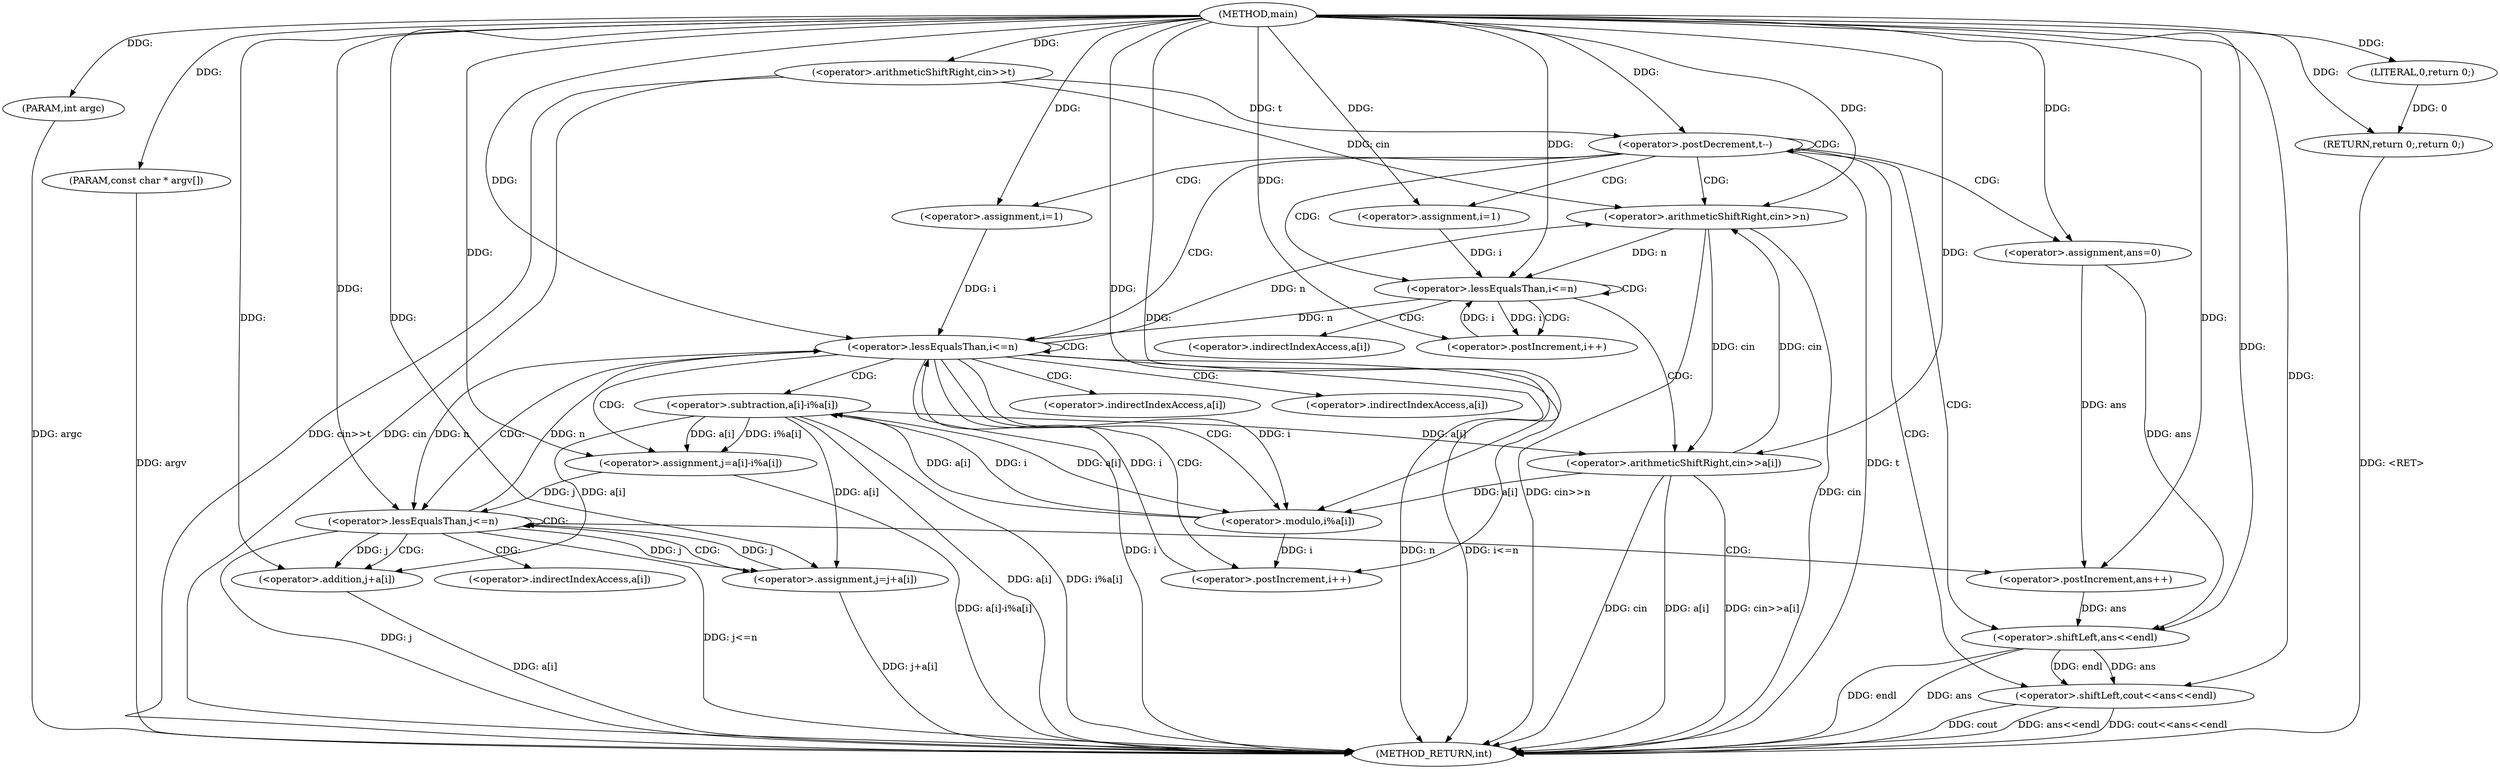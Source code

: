digraph "main" {  
"1000107" [label = "(METHOD,main)" ]
"1000188" [label = "(METHOD_RETURN,int)" ]
"1000108" [label = "(PARAM,int argc)" ]
"1000109" [label = "(PARAM,const char * argv[])" ]
"1000112" [label = "(<operator>.arithmeticShiftRight,cin>>t)" ]
"1000186" [label = "(RETURN,return 0;,return 0;)" ]
"1000116" [label = "(<operator>.postDecrement,t--)" ]
"1000187" [label = "(LITERAL,0,return 0;)" ]
"1000120" [label = "(<operator>.assignment,ans=0)" ]
"1000124" [label = "(<operator>.arithmeticShiftRight,cin>>n)" ]
"1000181" [label = "(<operator>.shiftLeft,cout<<ans<<endl)" ]
"1000129" [label = "(<operator>.assignment,i=1)" ]
"1000132" [label = "(<operator>.lessEqualsThan,i<=n)" ]
"1000135" [label = "(<operator>.postIncrement,i++)" ]
"1000145" [label = "(<operator>.assignment,i=1)" ]
"1000148" [label = "(<operator>.lessEqualsThan,i<=n)" ]
"1000151" [label = "(<operator>.postIncrement,i++)" ]
"1000138" [label = "(<operator>.arithmeticShiftRight,cin>>a[i])" ]
"1000183" [label = "(<operator>.shiftLeft,ans<<endl)" ]
"1000156" [label = "(<operator>.assignment,j=a[i]-i%a[i])" ]
"1000167" [label = "(<operator>.lessEqualsThan,j<=n)" ]
"1000170" [label = "(<operator>.assignment,j=j+a[i])" ]
"1000158" [label = "(<operator>.subtraction,a[i]-i%a[i])" ]
"1000172" [label = "(<operator>.addition,j+a[i])" ]
"1000179" [label = "(<operator>.postIncrement,ans++)" ]
"1000162" [label = "(<operator>.modulo,i%a[i])" ]
"1000140" [label = "(<operator>.indirectIndexAccess,a[i])" ]
"1000159" [label = "(<operator>.indirectIndexAccess,a[i])" ]
"1000174" [label = "(<operator>.indirectIndexAccess,a[i])" ]
"1000164" [label = "(<operator>.indirectIndexAccess,a[i])" ]
  "1000108" -> "1000188"  [ label = "DDG: argc"] 
  "1000109" -> "1000188"  [ label = "DDG: argv"] 
  "1000112" -> "1000188"  [ label = "DDG: cin"] 
  "1000112" -> "1000188"  [ label = "DDG: cin>>t"] 
  "1000116" -> "1000188"  [ label = "DDG: t"] 
  "1000124" -> "1000188"  [ label = "DDG: cin"] 
  "1000124" -> "1000188"  [ label = "DDG: cin>>n"] 
  "1000148" -> "1000188"  [ label = "DDG: i"] 
  "1000148" -> "1000188"  [ label = "DDG: n"] 
  "1000148" -> "1000188"  [ label = "DDG: i<=n"] 
  "1000183" -> "1000188"  [ label = "DDG: ans"] 
  "1000181" -> "1000188"  [ label = "DDG: ans<<endl"] 
  "1000181" -> "1000188"  [ label = "DDG: cout<<ans<<endl"] 
  "1000158" -> "1000188"  [ label = "DDG: a[i]"] 
  "1000158" -> "1000188"  [ label = "DDG: i%a[i]"] 
  "1000156" -> "1000188"  [ label = "DDG: a[i]-i%a[i]"] 
  "1000167" -> "1000188"  [ label = "DDG: j"] 
  "1000167" -> "1000188"  [ label = "DDG: j<=n"] 
  "1000172" -> "1000188"  [ label = "DDG: a[i]"] 
  "1000170" -> "1000188"  [ label = "DDG: j+a[i]"] 
  "1000138" -> "1000188"  [ label = "DDG: cin"] 
  "1000138" -> "1000188"  [ label = "DDG: a[i]"] 
  "1000138" -> "1000188"  [ label = "DDG: cin>>a[i]"] 
  "1000186" -> "1000188"  [ label = "DDG: <RET>"] 
  "1000181" -> "1000188"  [ label = "DDG: cout"] 
  "1000183" -> "1000188"  [ label = "DDG: endl"] 
  "1000107" -> "1000108"  [ label = "DDG: "] 
  "1000107" -> "1000109"  [ label = "DDG: "] 
  "1000187" -> "1000186"  [ label = "DDG: 0"] 
  "1000107" -> "1000186"  [ label = "DDG: "] 
  "1000107" -> "1000112"  [ label = "DDG: "] 
  "1000107" -> "1000187"  [ label = "DDG: "] 
  "1000112" -> "1000116"  [ label = "DDG: t"] 
  "1000107" -> "1000116"  [ label = "DDG: "] 
  "1000107" -> "1000120"  [ label = "DDG: "] 
  "1000112" -> "1000124"  [ label = "DDG: cin"] 
  "1000138" -> "1000124"  [ label = "DDG: cin"] 
  "1000107" -> "1000124"  [ label = "DDG: "] 
  "1000148" -> "1000124"  [ label = "DDG: n"] 
  "1000107" -> "1000129"  [ label = "DDG: "] 
  "1000107" -> "1000145"  [ label = "DDG: "] 
  "1000107" -> "1000181"  [ label = "DDG: "] 
  "1000183" -> "1000181"  [ label = "DDG: ans"] 
  "1000183" -> "1000181"  [ label = "DDG: endl"] 
  "1000129" -> "1000132"  [ label = "DDG: i"] 
  "1000135" -> "1000132"  [ label = "DDG: i"] 
  "1000107" -> "1000132"  [ label = "DDG: "] 
  "1000124" -> "1000132"  [ label = "DDG: n"] 
  "1000132" -> "1000135"  [ label = "DDG: i"] 
  "1000107" -> "1000135"  [ label = "DDG: "] 
  "1000145" -> "1000148"  [ label = "DDG: i"] 
  "1000151" -> "1000148"  [ label = "DDG: i"] 
  "1000107" -> "1000148"  [ label = "DDG: "] 
  "1000132" -> "1000148"  [ label = "DDG: n"] 
  "1000167" -> "1000148"  [ label = "DDG: n"] 
  "1000162" -> "1000151"  [ label = "DDG: i"] 
  "1000107" -> "1000151"  [ label = "DDG: "] 
  "1000120" -> "1000183"  [ label = "DDG: ans"] 
  "1000179" -> "1000183"  [ label = "DDG: ans"] 
  "1000107" -> "1000183"  [ label = "DDG: "] 
  "1000124" -> "1000138"  [ label = "DDG: cin"] 
  "1000107" -> "1000138"  [ label = "DDG: "] 
  "1000158" -> "1000138"  [ label = "DDG: a[i]"] 
  "1000158" -> "1000156"  [ label = "DDG: i%a[i]"] 
  "1000158" -> "1000156"  [ label = "DDG: a[i]"] 
  "1000158" -> "1000170"  [ label = "DDG: a[i]"] 
  "1000167" -> "1000170"  [ label = "DDG: j"] 
  "1000107" -> "1000170"  [ label = "DDG: "] 
  "1000107" -> "1000156"  [ label = "DDG: "] 
  "1000156" -> "1000167"  [ label = "DDG: j"] 
  "1000170" -> "1000167"  [ label = "DDG: j"] 
  "1000107" -> "1000167"  [ label = "DDG: "] 
  "1000148" -> "1000167"  [ label = "DDG: n"] 
  "1000162" -> "1000158"  [ label = "DDG: a[i]"] 
  "1000162" -> "1000158"  [ label = "DDG: i"] 
  "1000167" -> "1000172"  [ label = "DDG: j"] 
  "1000107" -> "1000172"  [ label = "DDG: "] 
  "1000158" -> "1000172"  [ label = "DDG: a[i]"] 
  "1000148" -> "1000162"  [ label = "DDG: i"] 
  "1000107" -> "1000162"  [ label = "DDG: "] 
  "1000158" -> "1000162"  [ label = "DDG: a[i]"] 
  "1000138" -> "1000162"  [ label = "DDG: a[i]"] 
  "1000120" -> "1000179"  [ label = "DDG: ans"] 
  "1000107" -> "1000179"  [ label = "DDG: "] 
  "1000116" -> "1000148"  [ label = "CDG: "] 
  "1000116" -> "1000183"  [ label = "CDG: "] 
  "1000116" -> "1000116"  [ label = "CDG: "] 
  "1000116" -> "1000120"  [ label = "CDG: "] 
  "1000116" -> "1000132"  [ label = "CDG: "] 
  "1000116" -> "1000129"  [ label = "CDG: "] 
  "1000116" -> "1000124"  [ label = "CDG: "] 
  "1000116" -> "1000145"  [ label = "CDG: "] 
  "1000116" -> "1000181"  [ label = "CDG: "] 
  "1000132" -> "1000135"  [ label = "CDG: "] 
  "1000132" -> "1000132"  [ label = "CDG: "] 
  "1000132" -> "1000140"  [ label = "CDG: "] 
  "1000132" -> "1000138"  [ label = "CDG: "] 
  "1000148" -> "1000164"  [ label = "CDG: "] 
  "1000148" -> "1000156"  [ label = "CDG: "] 
  "1000148" -> "1000148"  [ label = "CDG: "] 
  "1000148" -> "1000159"  [ label = "CDG: "] 
  "1000148" -> "1000167"  [ label = "CDG: "] 
  "1000148" -> "1000158"  [ label = "CDG: "] 
  "1000148" -> "1000151"  [ label = "CDG: "] 
  "1000148" -> "1000162"  [ label = "CDG: "] 
  "1000167" -> "1000174"  [ label = "CDG: "] 
  "1000167" -> "1000172"  [ label = "CDG: "] 
  "1000167" -> "1000167"  [ label = "CDG: "] 
  "1000167" -> "1000170"  [ label = "CDG: "] 
  "1000167" -> "1000179"  [ label = "CDG: "] 
}
